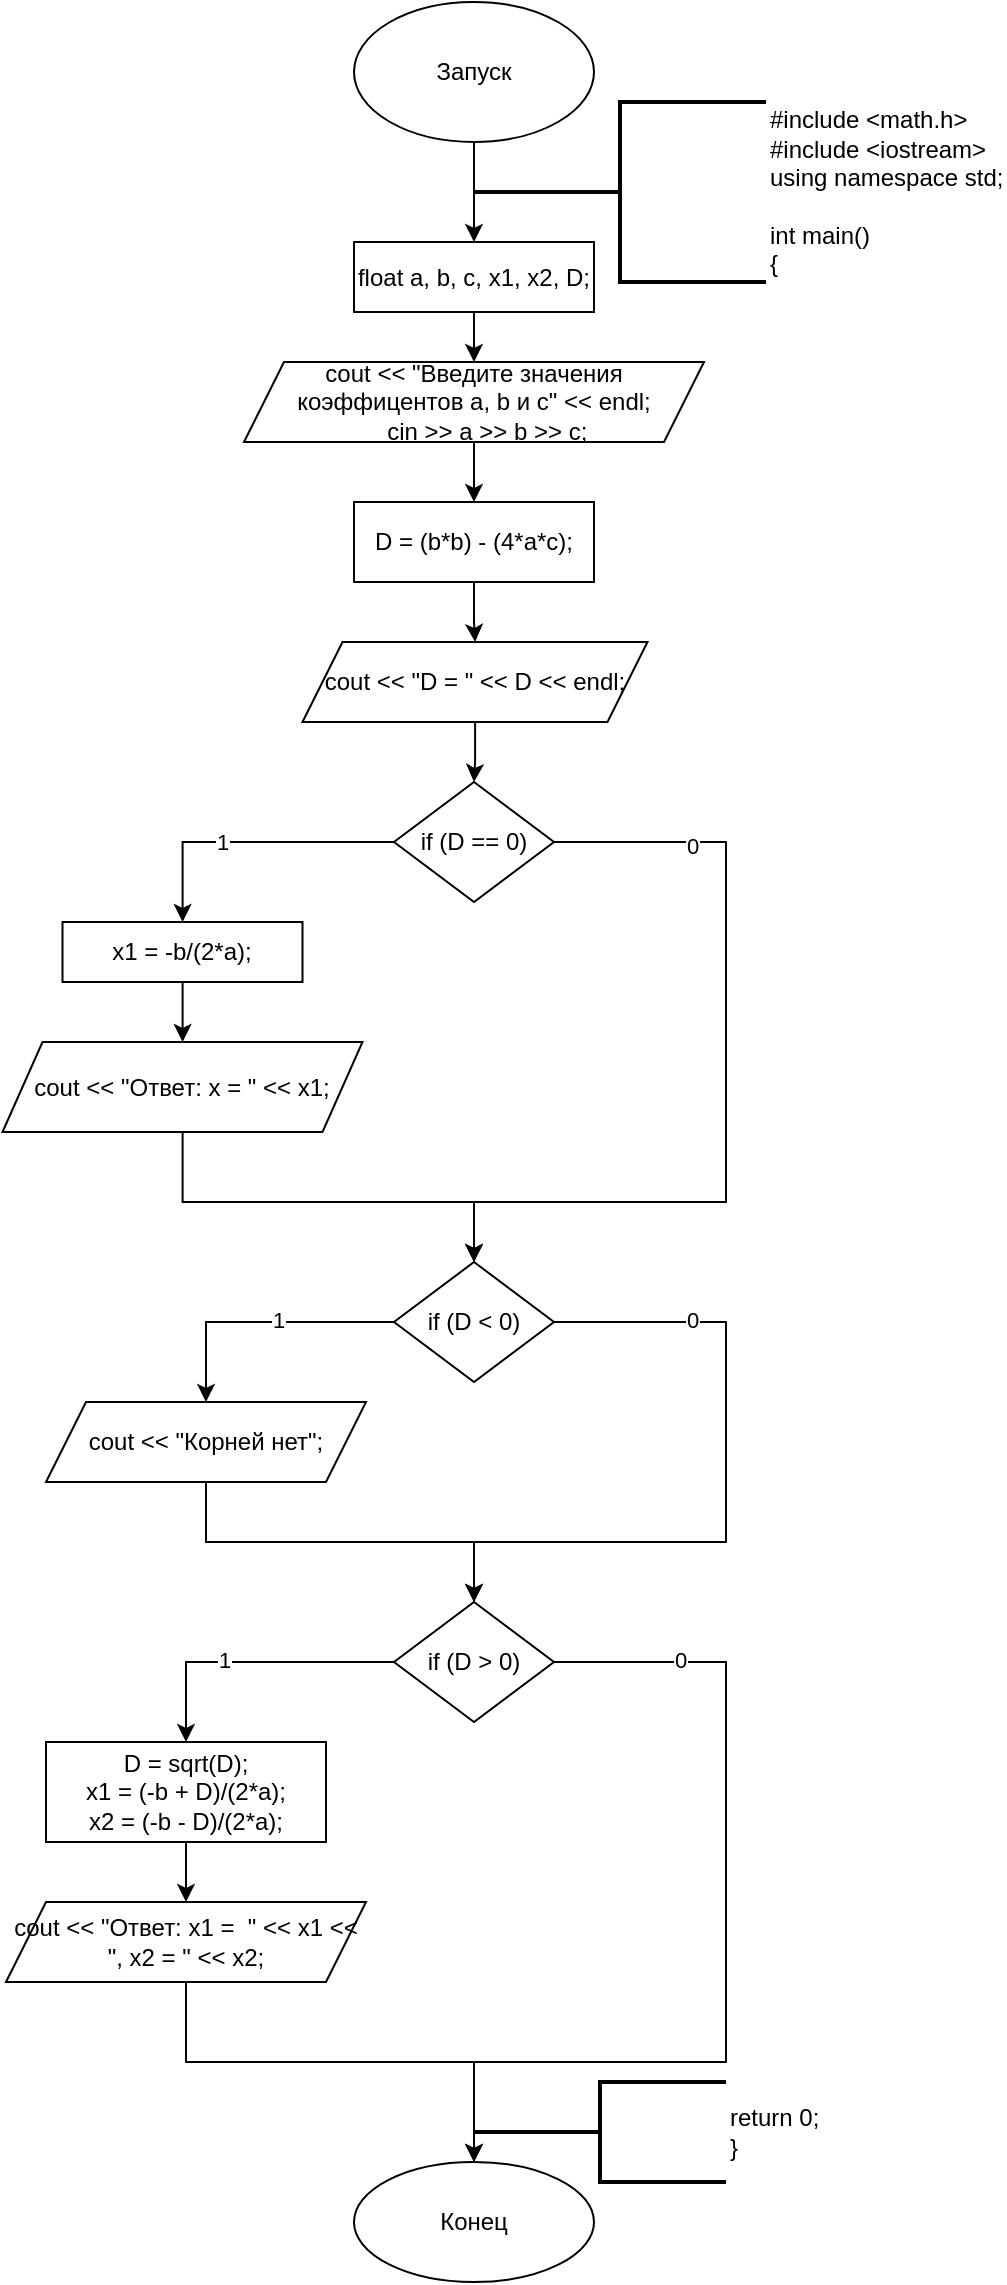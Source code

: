<mxfile version="16.0.0" type="device"><diagram id="C5RBs43oDa-KdzZeNtuy" name="Page-1"><mxGraphModel dx="1061" dy="615" grid="1" gridSize="10" guides="1" tooltips="1" connect="1" arrows="1" fold="1" page="1" pageScale="1" pageWidth="827" pageHeight="1169" math="0" shadow="0"><root><mxCell id="WIyWlLk6GJQsqaUBKTNV-0"/><mxCell id="WIyWlLk6GJQsqaUBKTNV-1" parent="WIyWlLk6GJQsqaUBKTNV-0"/><mxCell id="OoZ20OrOg8VZuGHtvFxR-2" value="" style="edgeStyle=orthogonalEdgeStyle;rounded=0;orthogonalLoop=1;jettySize=auto;html=1;" parent="WIyWlLk6GJQsqaUBKTNV-1" source="OoZ20OrOg8VZuGHtvFxR-0" target="OoZ20OrOg8VZuGHtvFxR-1" edge="1"><mxGeometry relative="1" as="geometry"/></mxCell><mxCell id="OoZ20OrOg8VZuGHtvFxR-0" value="Запуск" style="ellipse;whiteSpace=wrap;html=1;" parent="WIyWlLk6GJQsqaUBKTNV-1" vertex="1"><mxGeometry x="354" y="10" width="120" height="70" as="geometry"/></mxCell><mxCell id="OoZ20OrOg8VZuGHtvFxR-4" value="" style="edgeStyle=orthogonalEdgeStyle;rounded=0;orthogonalLoop=1;jettySize=auto;html=1;" parent="WIyWlLk6GJQsqaUBKTNV-1" source="OoZ20OrOg8VZuGHtvFxR-1" target="OoZ20OrOg8VZuGHtvFxR-3" edge="1"><mxGeometry relative="1" as="geometry"/></mxCell><mxCell id="OoZ20OrOg8VZuGHtvFxR-1" value="float a, b, c, x1, x2, D;" style="whiteSpace=wrap;html=1;" parent="WIyWlLk6GJQsqaUBKTNV-1" vertex="1"><mxGeometry x="354" y="130" width="120" height="35" as="geometry"/></mxCell><mxCell id="OoZ20OrOg8VZuGHtvFxR-6" value="" style="edgeStyle=orthogonalEdgeStyle;rounded=0;orthogonalLoop=1;jettySize=auto;html=1;" parent="WIyWlLk6GJQsqaUBKTNV-1" source="OoZ20OrOg8VZuGHtvFxR-3" target="f6VdV6nys1w6GxwU3ILt-42" edge="1"><mxGeometry relative="1" as="geometry"><mxPoint x="414" y="260" as="targetPoint"/></mxGeometry></mxCell><mxCell id="OoZ20OrOg8VZuGHtvFxR-3" value="cout &lt;&lt; &quot;Введите значения коэффицентов a, b и c&quot; &lt;&lt; endl;&#10;    cin &gt;&gt; a &gt;&gt; b &gt;&gt; c;" style="shape=parallelogram;perimeter=parallelogramPerimeter;whiteSpace=wrap;html=1;fixedSize=1;" parent="WIyWlLk6GJQsqaUBKTNV-1" vertex="1"><mxGeometry x="299" y="190" width="230" height="40" as="geometry"/></mxCell><mxCell id="OoZ20OrOg8VZuGHtvFxR-36" value="Конец" style="ellipse;whiteSpace=wrap;html=1;" parent="WIyWlLk6GJQsqaUBKTNV-1" vertex="1"><mxGeometry x="354" y="1090" width="120" height="60" as="geometry"/></mxCell><mxCell id="OoZ20OrOg8VZuGHtvFxR-38" value="return 0;&#10;}" style="strokeWidth=2;html=1;shape=mxgraph.flowchart.annotation_2;align=left;labelPosition=right;pointerEvents=1;" parent="WIyWlLk6GJQsqaUBKTNV-1" vertex="1"><mxGeometry x="414" y="1050" width="126" height="50" as="geometry"/></mxCell><mxCell id="OoZ20OrOg8VZuGHtvFxR-39" value="&lt;div&gt;&lt;/div&gt;&lt;div&gt;#include &amp;lt;math.h&amp;gt;&lt;/div&gt;&lt;span&gt;#include &amp;lt;iostream&amp;gt;&lt;br&gt;&lt;/span&gt;using namespace std;&lt;br&gt;&lt;br&gt;int main()&lt;br&gt;{" style="strokeWidth=2;html=1;shape=mxgraph.flowchart.annotation_2;align=left;labelPosition=right;pointerEvents=1;" parent="WIyWlLk6GJQsqaUBKTNV-1" vertex="1"><mxGeometry x="414" y="60" width="146" height="90" as="geometry"/></mxCell><mxCell id="f6VdV6nys1w6GxwU3ILt-44" value="" style="edgeStyle=orthogonalEdgeStyle;rounded=0;orthogonalLoop=1;jettySize=auto;html=1;" edge="1" parent="WIyWlLk6GJQsqaUBKTNV-1" source="f6VdV6nys1w6GxwU3ILt-42" target="f6VdV6nys1w6GxwU3ILt-43"><mxGeometry relative="1" as="geometry"/></mxCell><mxCell id="f6VdV6nys1w6GxwU3ILt-42" value="D = (b*b) - (4*a*c);" style="rounded=0;whiteSpace=wrap;html=1;" vertex="1" parent="WIyWlLk6GJQsqaUBKTNV-1"><mxGeometry x="354" y="260" width="120" height="40" as="geometry"/></mxCell><mxCell id="f6VdV6nys1w6GxwU3ILt-46" value="" style="edgeStyle=orthogonalEdgeStyle;rounded=0;orthogonalLoop=1;jettySize=auto;html=1;" edge="1" parent="WIyWlLk6GJQsqaUBKTNV-1" source="f6VdV6nys1w6GxwU3ILt-43" target="f6VdV6nys1w6GxwU3ILt-45"><mxGeometry relative="1" as="geometry"/></mxCell><mxCell id="f6VdV6nys1w6GxwU3ILt-43" value="cout &lt;&lt; &quot;D = &quot; &lt;&lt; D &lt;&lt; endl;" style="shape=parallelogram;perimeter=parallelogramPerimeter;whiteSpace=wrap;html=1;fixedSize=1;rounded=0;" vertex="1" parent="WIyWlLk6GJQsqaUBKTNV-1"><mxGeometry x="328.25" y="330" width="172.5" height="40" as="geometry"/></mxCell><mxCell id="f6VdV6nys1w6GxwU3ILt-48" value="" style="edgeStyle=orthogonalEdgeStyle;rounded=0;orthogonalLoop=1;jettySize=auto;html=1;" edge="1" parent="WIyWlLk6GJQsqaUBKTNV-1" source="f6VdV6nys1w6GxwU3ILt-45" target="f6VdV6nys1w6GxwU3ILt-47"><mxGeometry relative="1" as="geometry"/></mxCell><mxCell id="f6VdV6nys1w6GxwU3ILt-54" value="1" style="edgeLabel;html=1;align=center;verticalAlign=middle;resizable=0;points=[];" vertex="1" connectable="0" parent="f6VdV6nys1w6GxwU3ILt-48"><mxGeometry x="0.18" relative="1" as="geometry"><mxPoint as="offset"/></mxGeometry></mxCell><mxCell id="f6VdV6nys1w6GxwU3ILt-45" value="if (D == 0)" style="rhombus;whiteSpace=wrap;html=1;rounded=0;" vertex="1" parent="WIyWlLk6GJQsqaUBKTNV-1"><mxGeometry x="374" y="400" width="80" height="60" as="geometry"/></mxCell><mxCell id="f6VdV6nys1w6GxwU3ILt-50" value="" style="edgeStyle=orthogonalEdgeStyle;rounded=0;orthogonalLoop=1;jettySize=auto;html=1;" edge="1" parent="WIyWlLk6GJQsqaUBKTNV-1" source="f6VdV6nys1w6GxwU3ILt-47" target="f6VdV6nys1w6GxwU3ILt-49"><mxGeometry relative="1" as="geometry"/></mxCell><mxCell id="f6VdV6nys1w6GxwU3ILt-47" value="x1 = -b/(2*a);" style="whiteSpace=wrap;html=1;rounded=0;" vertex="1" parent="WIyWlLk6GJQsqaUBKTNV-1"><mxGeometry x="208.25" y="470" width="120" height="30" as="geometry"/></mxCell><mxCell id="f6VdV6nys1w6GxwU3ILt-53" value="" style="edgeStyle=orthogonalEdgeStyle;rounded=0;orthogonalLoop=1;jettySize=auto;html=1;" edge="1" parent="WIyWlLk6GJQsqaUBKTNV-1" source="f6VdV6nys1w6GxwU3ILt-49" target="f6VdV6nys1w6GxwU3ILt-52"><mxGeometry relative="1" as="geometry"><Array as="points"><mxPoint x="268" y="610"/><mxPoint x="414" y="610"/></Array></mxGeometry></mxCell><mxCell id="f6VdV6nys1w6GxwU3ILt-49" value="cout &lt;&lt; &quot;Ответ: x = &quot; &lt;&lt; x1;" style="shape=parallelogram;perimeter=parallelogramPerimeter;whiteSpace=wrap;html=1;fixedSize=1;rounded=0;" vertex="1" parent="WIyWlLk6GJQsqaUBKTNV-1"><mxGeometry x="178.25" y="530" width="180" height="45" as="geometry"/></mxCell><mxCell id="f6VdV6nys1w6GxwU3ILt-59" value="" style="edgeStyle=orthogonalEdgeStyle;rounded=0;orthogonalLoop=1;jettySize=auto;html=1;" edge="1" parent="WIyWlLk6GJQsqaUBKTNV-1" source="f6VdV6nys1w6GxwU3ILt-52" target="f6VdV6nys1w6GxwU3ILt-58"><mxGeometry relative="1" as="geometry"/></mxCell><mxCell id="f6VdV6nys1w6GxwU3ILt-65" value="1" style="edgeLabel;html=1;align=center;verticalAlign=middle;resizable=0;points=[];" vertex="1" connectable="0" parent="f6VdV6nys1w6GxwU3ILt-59"><mxGeometry x="-0.134" y="-1" relative="1" as="geometry"><mxPoint as="offset"/></mxGeometry></mxCell><mxCell id="f6VdV6nys1w6GxwU3ILt-52" value="if (D &lt; 0)" style="rhombus;whiteSpace=wrap;html=1;rounded=0;" vertex="1" parent="WIyWlLk6GJQsqaUBKTNV-1"><mxGeometry x="374" y="640" width="80" height="60" as="geometry"/></mxCell><mxCell id="f6VdV6nys1w6GxwU3ILt-56" style="edgeStyle=orthogonalEdgeStyle;rounded=0;orthogonalLoop=1;jettySize=auto;html=1;exitX=1;exitY=0.5;exitDx=0;exitDy=0;entryX=0.5;entryY=0;entryDx=0;entryDy=0;" edge="1" parent="WIyWlLk6GJQsqaUBKTNV-1" source="f6VdV6nys1w6GxwU3ILt-45" target="f6VdV6nys1w6GxwU3ILt-52"><mxGeometry relative="1" as="geometry"><mxPoint x="414" y="650" as="targetPoint"/><Array as="points"><mxPoint x="540" y="430"/><mxPoint x="540" y="610"/><mxPoint x="414" y="610"/></Array></mxGeometry></mxCell><mxCell id="f6VdV6nys1w6GxwU3ILt-57" value="0" style="edgeLabel;html=1;align=center;verticalAlign=middle;resizable=0;points=[];" vertex="1" connectable="0" parent="f6VdV6nys1w6GxwU3ILt-56"><mxGeometry x="-0.673" y="-2" relative="1" as="geometry"><mxPoint as="offset"/></mxGeometry></mxCell><mxCell id="f6VdV6nys1w6GxwU3ILt-62" value="" style="edgeStyle=orthogonalEdgeStyle;rounded=0;orthogonalLoop=1;jettySize=auto;html=1;" edge="1" parent="WIyWlLk6GJQsqaUBKTNV-1" source="f6VdV6nys1w6GxwU3ILt-58" target="f6VdV6nys1w6GxwU3ILt-61"><mxGeometry relative="1" as="geometry"><Array as="points"><mxPoint x="280" y="780"/><mxPoint x="414" y="780"/></Array></mxGeometry></mxCell><mxCell id="f6VdV6nys1w6GxwU3ILt-58" value="cout &lt;&lt; &quot;Корней нет&quot;;" style="shape=parallelogram;perimeter=parallelogramPerimeter;whiteSpace=wrap;html=1;fixedSize=1;rounded=0;" vertex="1" parent="WIyWlLk6GJQsqaUBKTNV-1"><mxGeometry x="200" y="710" width="160" height="40" as="geometry"/></mxCell><mxCell id="f6VdV6nys1w6GxwU3ILt-67" value="" style="edgeStyle=orthogonalEdgeStyle;rounded=0;orthogonalLoop=1;jettySize=auto;html=1;" edge="1" parent="WIyWlLk6GJQsqaUBKTNV-1" source="f6VdV6nys1w6GxwU3ILt-61" target="f6VdV6nys1w6GxwU3ILt-66"><mxGeometry relative="1" as="geometry"/></mxCell><mxCell id="f6VdV6nys1w6GxwU3ILt-73" value="1" style="edgeLabel;html=1;align=center;verticalAlign=middle;resizable=0;points=[];" vertex="1" connectable="0" parent="f6VdV6nys1w6GxwU3ILt-67"><mxGeometry x="0.181" y="-1" relative="1" as="geometry"><mxPoint as="offset"/></mxGeometry></mxCell><mxCell id="f6VdV6nys1w6GxwU3ILt-71" style="edgeStyle=orthogonalEdgeStyle;rounded=0;orthogonalLoop=1;jettySize=auto;html=1;" edge="1" parent="WIyWlLk6GJQsqaUBKTNV-1" source="f6VdV6nys1w6GxwU3ILt-61"><mxGeometry relative="1" as="geometry"><mxPoint x="414" y="1090" as="targetPoint"/><Array as="points"><mxPoint x="540" y="840"/><mxPoint x="540" y="1040"/><mxPoint x="414" y="1040"/></Array></mxGeometry></mxCell><mxCell id="f6VdV6nys1w6GxwU3ILt-72" value="0" style="edgeLabel;html=1;align=center;verticalAlign=middle;resizable=0;points=[];" vertex="1" connectable="0" parent="f6VdV6nys1w6GxwU3ILt-71"><mxGeometry x="-0.727" y="1" relative="1" as="geometry"><mxPoint as="offset"/></mxGeometry></mxCell><mxCell id="f6VdV6nys1w6GxwU3ILt-61" value="if (D &gt; 0)" style="rhombus;whiteSpace=wrap;html=1;rounded=0;" vertex="1" parent="WIyWlLk6GJQsqaUBKTNV-1"><mxGeometry x="374" y="810" width="80" height="60" as="geometry"/></mxCell><mxCell id="f6VdV6nys1w6GxwU3ILt-63" style="edgeStyle=orthogonalEdgeStyle;rounded=0;orthogonalLoop=1;jettySize=auto;html=1;entryX=0.5;entryY=0;entryDx=0;entryDy=0;exitX=1;exitY=0.5;exitDx=0;exitDy=0;" edge="1" parent="WIyWlLk6GJQsqaUBKTNV-1" source="f6VdV6nys1w6GxwU3ILt-52" target="f6VdV6nys1w6GxwU3ILt-61"><mxGeometry relative="1" as="geometry"><Array as="points"><mxPoint x="540" y="670"/><mxPoint x="540" y="780"/><mxPoint x="414" y="780"/></Array></mxGeometry></mxCell><mxCell id="f6VdV6nys1w6GxwU3ILt-64" value="0" style="edgeLabel;html=1;align=center;verticalAlign=middle;resizable=0;points=[];" vertex="1" connectable="0" parent="f6VdV6nys1w6GxwU3ILt-63"><mxGeometry x="-0.608" y="1" relative="1" as="geometry"><mxPoint as="offset"/></mxGeometry></mxCell><mxCell id="f6VdV6nys1w6GxwU3ILt-69" value="" style="edgeStyle=orthogonalEdgeStyle;rounded=0;orthogonalLoop=1;jettySize=auto;html=1;" edge="1" parent="WIyWlLk6GJQsqaUBKTNV-1" source="f6VdV6nys1w6GxwU3ILt-66" target="f6VdV6nys1w6GxwU3ILt-68"><mxGeometry relative="1" as="geometry"/></mxCell><mxCell id="f6VdV6nys1w6GxwU3ILt-66" value="D = sqrt(D);&lt;br&gt;x1 = (-b + D)/(2*a);&lt;br&gt;x2 = (-b - D)/(2*a);" style="whiteSpace=wrap;html=1;rounded=0;" vertex="1" parent="WIyWlLk6GJQsqaUBKTNV-1"><mxGeometry x="200" y="880" width="140" height="50" as="geometry"/></mxCell><mxCell id="f6VdV6nys1w6GxwU3ILt-70" style="edgeStyle=orthogonalEdgeStyle;rounded=0;orthogonalLoop=1;jettySize=auto;html=1;entryX=0.5;entryY=0;entryDx=0;entryDy=0;" edge="1" parent="WIyWlLk6GJQsqaUBKTNV-1" source="f6VdV6nys1w6GxwU3ILt-68" target="OoZ20OrOg8VZuGHtvFxR-36"><mxGeometry relative="1" as="geometry"><Array as="points"><mxPoint x="270" y="1040"/><mxPoint x="414" y="1040"/></Array></mxGeometry></mxCell><mxCell id="f6VdV6nys1w6GxwU3ILt-68" value="cout &lt;&lt; &quot;Ответ: x1 =  &quot; &lt;&lt; x1 &lt;&lt; &quot;, x2 = &quot; &lt;&lt; x2;" style="shape=parallelogram;perimeter=parallelogramPerimeter;whiteSpace=wrap;html=1;fixedSize=1;rounded=0;" vertex="1" parent="WIyWlLk6GJQsqaUBKTNV-1"><mxGeometry x="180" y="960" width="180" height="40" as="geometry"/></mxCell></root></mxGraphModel></diagram></mxfile>